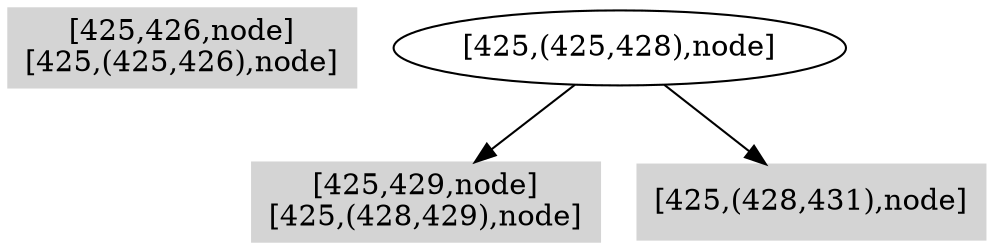 digraph { 
174 [shape=box,style=filled,color=".0 .0 .83",label="[425,426,node]\n[425,(425,426),node]"];
175 [shape=box,style=filled,color=".0 .0 .83",label="[425,429,node]\n[425,(428,429),node]"];
176 [shape=box,style=filled,color=".0 .0 .83",label="[425,(428,431),node]"];
177 [label="[425,(425,428),node]"];
177 -> 175;
177 -> 176;
}